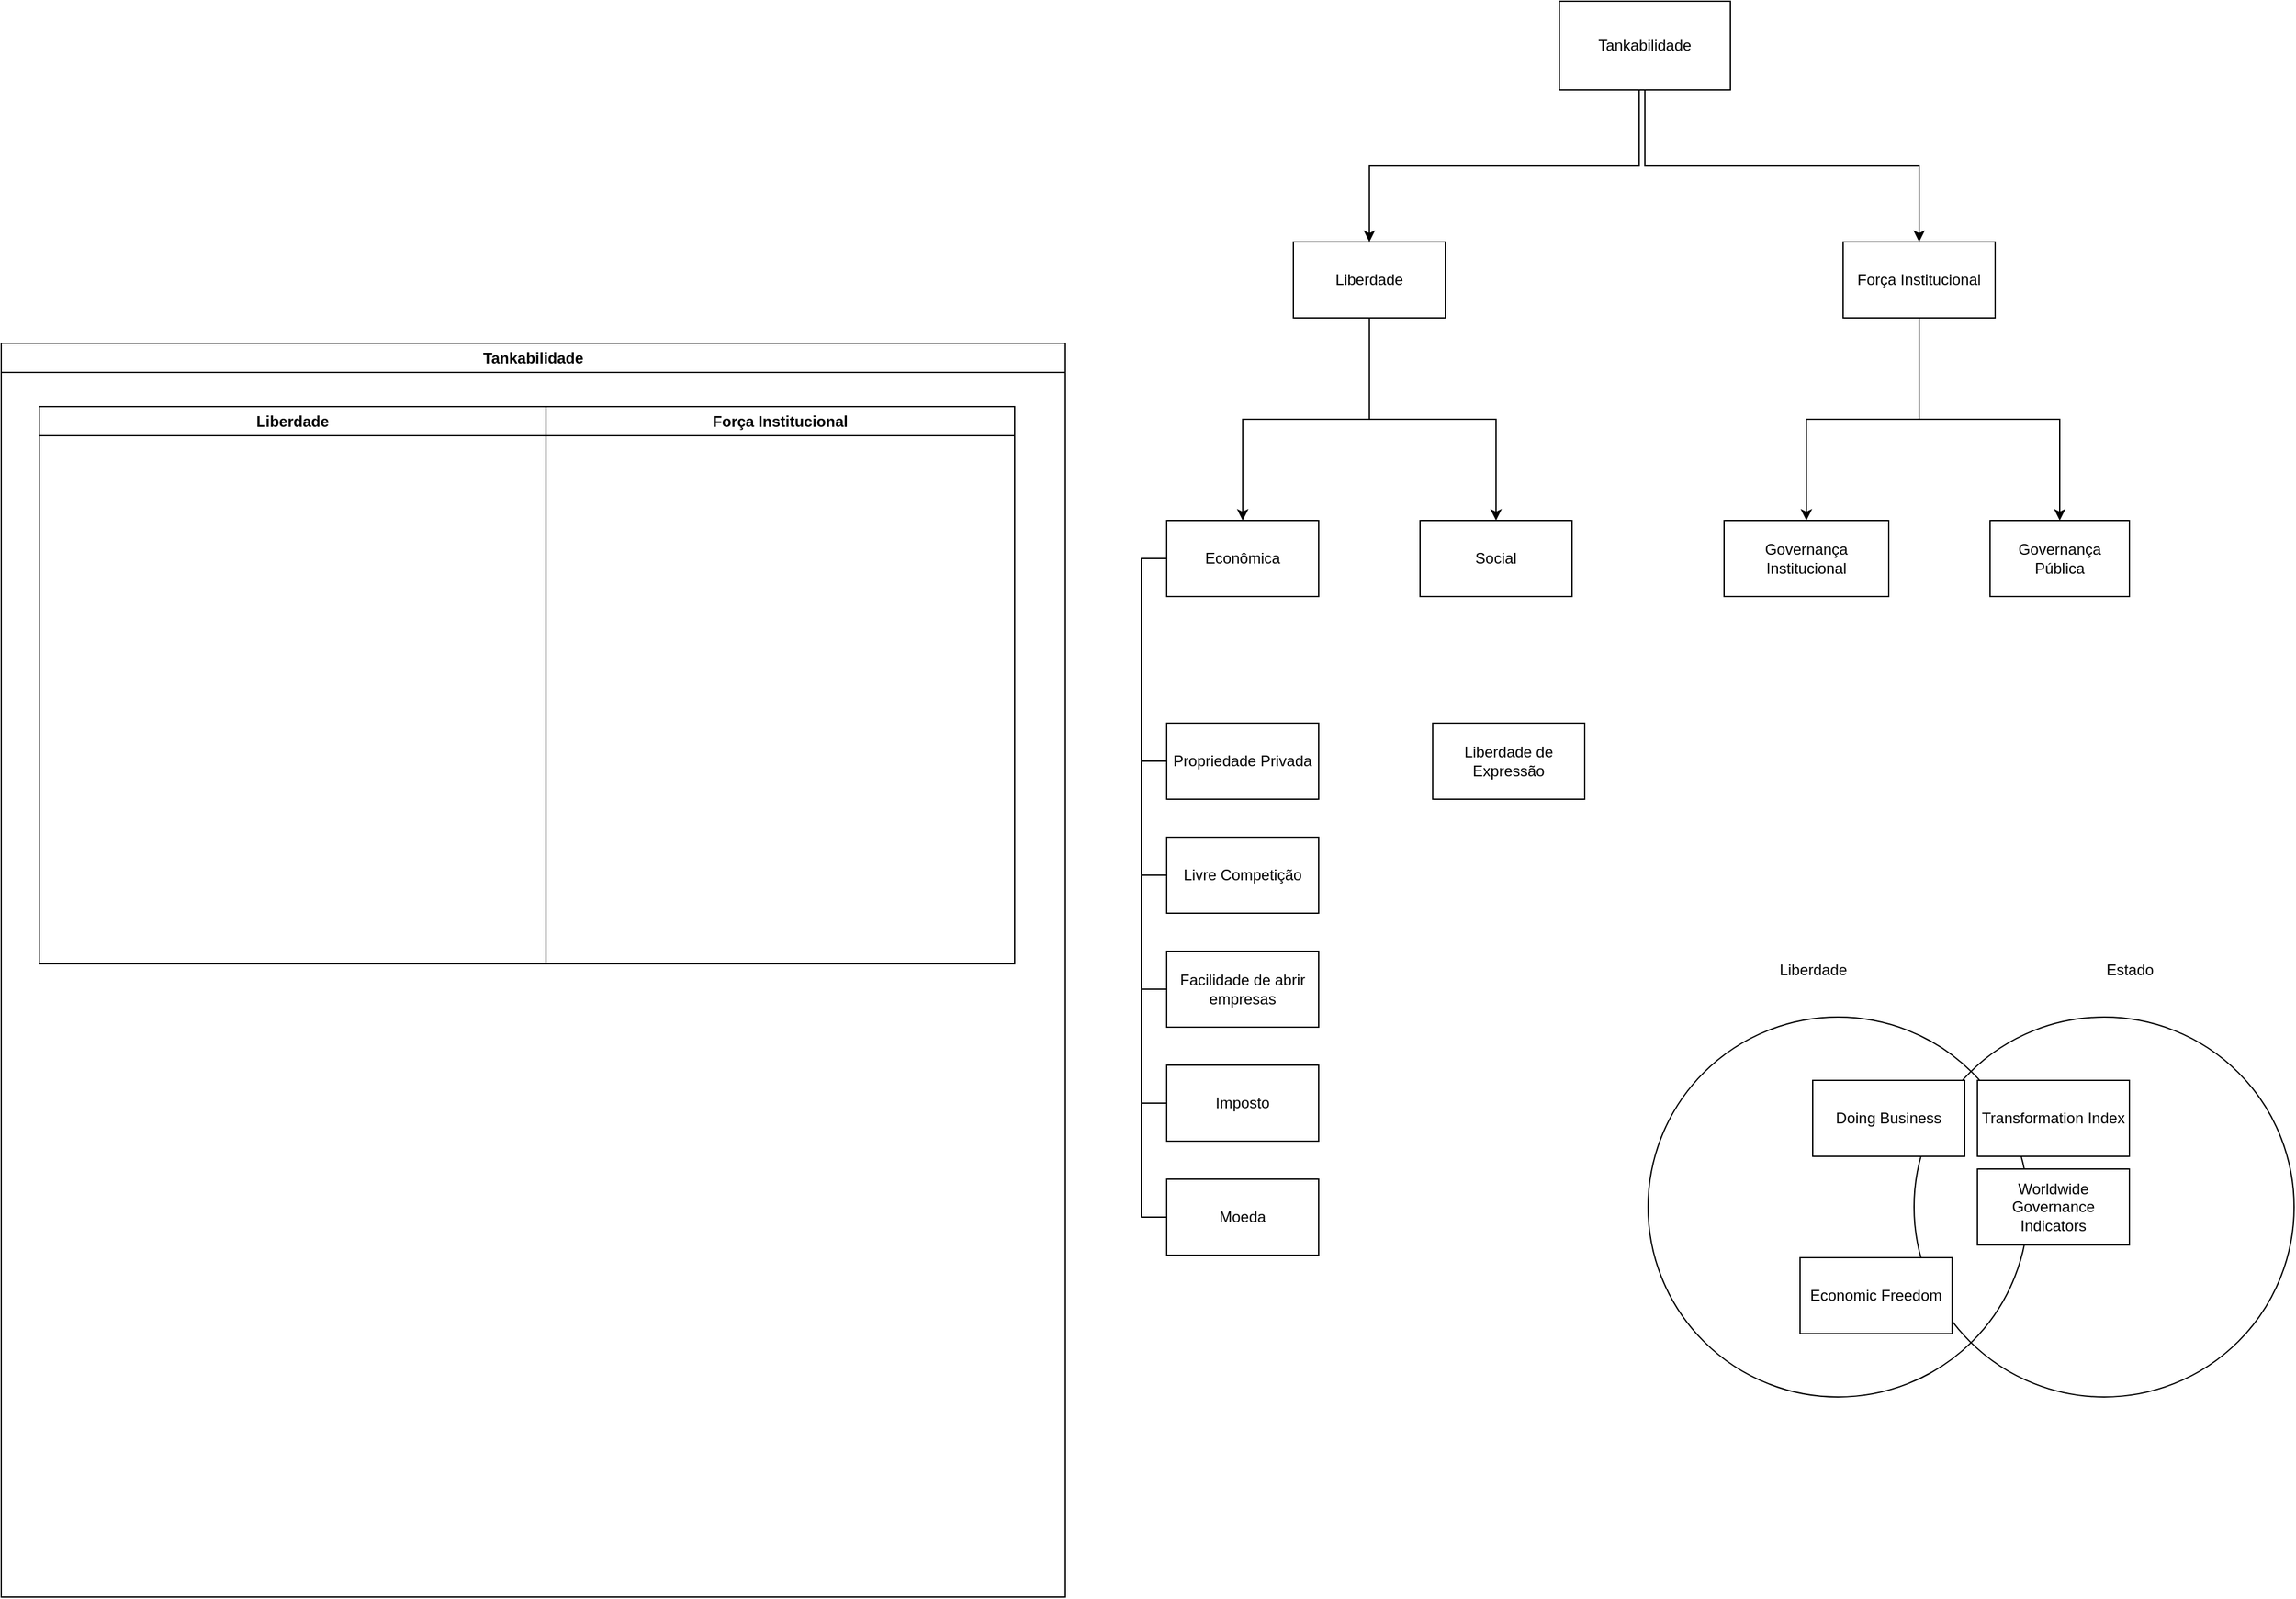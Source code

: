 <mxfile version="22.1.2" type="device">
  <diagram id="prtHgNgQTEPvFCAcTncT" name="Page-1">
    <mxGraphModel dx="2446" dy="1236" grid="1" gridSize="10" guides="1" tooltips="1" connect="1" arrows="1" fold="1" page="1" pageScale="1" pageWidth="827" pageHeight="1169" math="0" shadow="0">
      <root>
        <mxCell id="0" />
        <mxCell id="1" parent="0" />
        <mxCell id="kbkodb3y1qZJ9AJrcY5f-4" style="edgeStyle=orthogonalEdgeStyle;rounded=0;orthogonalLoop=1;jettySize=auto;html=1;" parent="1" source="kbkodb3y1qZJ9AJrcY5f-2" target="kbkodb3y1qZJ9AJrcY5f-3" edge="1">
          <mxGeometry relative="1" as="geometry">
            <Array as="points">
              <mxPoint x="133" y="660" />
              <mxPoint x="-80" y="660" />
            </Array>
          </mxGeometry>
        </mxCell>
        <mxCell id="kbkodb3y1qZJ9AJrcY5f-6" style="edgeStyle=orthogonalEdgeStyle;rounded=0;orthogonalLoop=1;jettySize=auto;html=1;exitX=0.5;exitY=1;exitDx=0;exitDy=0;" parent="1" source="kbkodb3y1qZJ9AJrcY5f-2" target="kbkodb3y1qZJ9AJrcY5f-5" edge="1">
          <mxGeometry relative="1" as="geometry" />
        </mxCell>
        <mxCell id="kbkodb3y1qZJ9AJrcY5f-2" value="Tankabilidade" style="rounded=0;whiteSpace=wrap;html=1;" parent="1" vertex="1">
          <mxGeometry x="70" y="530" width="135" height="70" as="geometry" />
        </mxCell>
        <mxCell id="kbkodb3y1qZJ9AJrcY5f-9" style="edgeStyle=orthogonalEdgeStyle;rounded=0;orthogonalLoop=1;jettySize=auto;html=1;" parent="1" source="kbkodb3y1qZJ9AJrcY5f-3" target="kbkodb3y1qZJ9AJrcY5f-7" edge="1">
          <mxGeometry relative="1" as="geometry">
            <mxPoint x="-120" y="920" as="targetPoint" />
          </mxGeometry>
        </mxCell>
        <mxCell id="kbkodb3y1qZJ9AJrcY5f-10" style="edgeStyle=orthogonalEdgeStyle;rounded=0;orthogonalLoop=1;jettySize=auto;html=1;" parent="1" source="kbkodb3y1qZJ9AJrcY5f-3" target="kbkodb3y1qZJ9AJrcY5f-8" edge="1">
          <mxGeometry relative="1" as="geometry" />
        </mxCell>
        <mxCell id="kbkodb3y1qZJ9AJrcY5f-3" value="Liberdade" style="rounded=0;whiteSpace=wrap;html=1;" parent="1" vertex="1">
          <mxGeometry x="-140" y="720" width="120" height="60" as="geometry" />
        </mxCell>
        <mxCell id="kbkodb3y1qZJ9AJrcY5f-14" style="edgeStyle=orthogonalEdgeStyle;rounded=0;orthogonalLoop=1;jettySize=auto;html=1;" parent="1" source="kbkodb3y1qZJ9AJrcY5f-5" target="kbkodb3y1qZJ9AJrcY5f-11" edge="1">
          <mxGeometry relative="1" as="geometry" />
        </mxCell>
        <mxCell id="kbkodb3y1qZJ9AJrcY5f-15" style="edgeStyle=orthogonalEdgeStyle;rounded=0;orthogonalLoop=1;jettySize=auto;html=1;" parent="1" source="kbkodb3y1qZJ9AJrcY5f-5" target="kbkodb3y1qZJ9AJrcY5f-12" edge="1">
          <mxGeometry relative="1" as="geometry" />
        </mxCell>
        <mxCell id="kbkodb3y1qZJ9AJrcY5f-5" value="Força Institucional" style="rounded=0;whiteSpace=wrap;html=1;" parent="1" vertex="1">
          <mxGeometry x="294" y="720" width="120" height="60" as="geometry" />
        </mxCell>
        <mxCell id="kbkodb3y1qZJ9AJrcY5f-33" style="edgeStyle=orthogonalEdgeStyle;rounded=0;orthogonalLoop=1;jettySize=auto;html=1;exitX=0;exitY=0.5;exitDx=0;exitDy=0;entryX=0;entryY=0.5;entryDx=0;entryDy=0;endArrow=none;endFill=0;" parent="1" source="kbkodb3y1qZJ9AJrcY5f-7" target="kbkodb3y1qZJ9AJrcY5f-28" edge="1">
          <mxGeometry relative="1" as="geometry" />
        </mxCell>
        <mxCell id="kbkodb3y1qZJ9AJrcY5f-34" style="edgeStyle=orthogonalEdgeStyle;rounded=0;orthogonalLoop=1;jettySize=auto;html=1;exitX=0;exitY=0.5;exitDx=0;exitDy=0;entryX=0;entryY=0.5;entryDx=0;entryDy=0;endArrow=none;endFill=0;" parent="1" source="kbkodb3y1qZJ9AJrcY5f-7" target="kbkodb3y1qZJ9AJrcY5f-29" edge="1">
          <mxGeometry relative="1" as="geometry" />
        </mxCell>
        <mxCell id="kbkodb3y1qZJ9AJrcY5f-35" style="edgeStyle=orthogonalEdgeStyle;rounded=0;orthogonalLoop=1;jettySize=auto;html=1;exitX=0;exitY=0.5;exitDx=0;exitDy=0;entryX=0;entryY=0.5;entryDx=0;entryDy=0;endArrow=none;endFill=0;" parent="1" source="kbkodb3y1qZJ9AJrcY5f-7" target="kbkodb3y1qZJ9AJrcY5f-30" edge="1">
          <mxGeometry relative="1" as="geometry" />
        </mxCell>
        <mxCell id="kbkodb3y1qZJ9AJrcY5f-36" style="edgeStyle=orthogonalEdgeStyle;rounded=0;orthogonalLoop=1;jettySize=auto;html=1;exitX=0;exitY=0.5;exitDx=0;exitDy=0;entryX=0;entryY=0.5;entryDx=0;entryDy=0;endArrow=none;endFill=0;" parent="1" source="kbkodb3y1qZJ9AJrcY5f-7" target="kbkodb3y1qZJ9AJrcY5f-31" edge="1">
          <mxGeometry relative="1" as="geometry" />
        </mxCell>
        <mxCell id="kbkodb3y1qZJ9AJrcY5f-40" style="edgeStyle=orthogonalEdgeStyle;rounded=0;orthogonalLoop=1;jettySize=auto;html=1;exitX=0;exitY=0.5;exitDx=0;exitDy=0;entryX=0;entryY=0.5;entryDx=0;entryDy=0;endArrow=none;endFill=0;" parent="1" source="kbkodb3y1qZJ9AJrcY5f-7" target="kbkodb3y1qZJ9AJrcY5f-39" edge="1">
          <mxGeometry relative="1" as="geometry" />
        </mxCell>
        <mxCell id="kbkodb3y1qZJ9AJrcY5f-7" value="Econômica" style="rounded=0;whiteSpace=wrap;html=1;" parent="1" vertex="1">
          <mxGeometry x="-240" y="940" width="120" height="60" as="geometry" />
        </mxCell>
        <mxCell id="kbkodb3y1qZJ9AJrcY5f-8" value="Social" style="rounded=0;whiteSpace=wrap;html=1;" parent="1" vertex="1">
          <mxGeometry x="-40" y="940" width="120" height="60" as="geometry" />
        </mxCell>
        <mxCell id="kbkodb3y1qZJ9AJrcY5f-11" value="Governança Institucional" style="rounded=0;whiteSpace=wrap;html=1;" parent="1" vertex="1">
          <mxGeometry x="200" y="940" width="130" height="60" as="geometry" />
        </mxCell>
        <mxCell id="kbkodb3y1qZJ9AJrcY5f-12" value="Governança Pública" style="rounded=0;whiteSpace=wrap;html=1;" parent="1" vertex="1">
          <mxGeometry x="410" y="940" width="110" height="60" as="geometry" />
        </mxCell>
        <mxCell id="kbkodb3y1qZJ9AJrcY5f-26" value="" style="group" parent="1" vertex="1" connectable="0">
          <mxGeometry x="140" y="1280" width="510" height="352" as="geometry" />
        </mxCell>
        <mxCell id="kbkodb3y1qZJ9AJrcY5f-25" value="" style="group;movable=1;resizable=1;rotatable=1;deletable=1;editable=1;locked=0;connectable=1;" parent="kbkodb3y1qZJ9AJrcY5f-26" vertex="1" connectable="0">
          <mxGeometry y="52" width="510" height="300" as="geometry" />
        </mxCell>
        <mxCell id="kbkodb3y1qZJ9AJrcY5f-20" value="" style="ellipse;whiteSpace=wrap;html=1;aspect=fixed;fillColor=none;movable=1;resizable=1;rotatable=1;deletable=1;editable=1;locked=0;connectable=1;" parent="kbkodb3y1qZJ9AJrcY5f-25" vertex="1">
          <mxGeometry width="300" height="300" as="geometry" />
        </mxCell>
        <mxCell id="kbkodb3y1qZJ9AJrcY5f-21" value="" style="ellipse;whiteSpace=wrap;html=1;aspect=fixed;fillColor=none;movable=1;resizable=1;rotatable=1;deletable=1;editable=1;locked=0;connectable=1;" parent="kbkodb3y1qZJ9AJrcY5f-25" vertex="1">
          <mxGeometry x="210" width="300" height="300" as="geometry" />
        </mxCell>
        <mxCell id="kbkodb3y1qZJ9AJrcY5f-16" value="Transformation Index" style="rounded=0;whiteSpace=wrap;html=1;movable=1;resizable=1;rotatable=1;deletable=1;editable=1;locked=0;connectable=1;" parent="kbkodb3y1qZJ9AJrcY5f-26" vertex="1">
          <mxGeometry x="260" y="102" width="120" height="60" as="geometry" />
        </mxCell>
        <mxCell id="kbkodb3y1qZJ9AJrcY5f-17" value="Doing Business" style="rounded=0;whiteSpace=wrap;html=1;movable=1;resizable=1;rotatable=1;deletable=1;editable=1;locked=0;connectable=1;" parent="kbkodb3y1qZJ9AJrcY5f-26" vertex="1">
          <mxGeometry x="130" y="102" width="120" height="60" as="geometry" />
        </mxCell>
        <mxCell id="kbkodb3y1qZJ9AJrcY5f-18" value="Worldwide Governance Indicators" style="rounded=0;whiteSpace=wrap;html=1;movable=1;resizable=1;rotatable=1;deletable=1;editable=1;locked=0;connectable=1;" parent="kbkodb3y1qZJ9AJrcY5f-26" vertex="1">
          <mxGeometry x="260" y="172" width="120" height="60" as="geometry" />
        </mxCell>
        <mxCell id="kbkodb3y1qZJ9AJrcY5f-19" value="Economic Freedom" style="rounded=0;whiteSpace=wrap;html=1;movable=1;resizable=1;rotatable=1;deletable=1;editable=1;locked=0;connectable=1;" parent="kbkodb3y1qZJ9AJrcY5f-26" vertex="1">
          <mxGeometry x="120" y="242" width="120" height="60" as="geometry" />
        </mxCell>
        <mxCell id="kbkodb3y1qZJ9AJrcY5f-22" value="Liberdade" style="text;html=1;align=center;verticalAlign=middle;resizable=1;points=[];autosize=1;strokeColor=none;fillColor=none;movable=1;rotatable=1;deletable=1;editable=1;locked=0;connectable=1;" parent="kbkodb3y1qZJ9AJrcY5f-26" vertex="1">
          <mxGeometry x="90" width="80" height="30" as="geometry" />
        </mxCell>
        <mxCell id="kbkodb3y1qZJ9AJrcY5f-24" value="Estado" style="text;html=1;align=center;verticalAlign=middle;resizable=1;points=[];autosize=1;strokeColor=none;fillColor=none;movable=1;rotatable=1;deletable=1;editable=1;locked=0;connectable=1;" parent="kbkodb3y1qZJ9AJrcY5f-26" vertex="1">
          <mxGeometry x="350" width="60" height="30" as="geometry" />
        </mxCell>
        <mxCell id="kbkodb3y1qZJ9AJrcY5f-28" value="Propriedade Privada" style="rounded=0;whiteSpace=wrap;html=1;" parent="1" vertex="1">
          <mxGeometry x="-240" y="1100" width="120" height="60" as="geometry" />
        </mxCell>
        <mxCell id="kbkodb3y1qZJ9AJrcY5f-29" value="Livre Competição" style="rounded=0;whiteSpace=wrap;html=1;" parent="1" vertex="1">
          <mxGeometry x="-240" y="1190" width="120" height="60" as="geometry" />
        </mxCell>
        <mxCell id="kbkodb3y1qZJ9AJrcY5f-30" value="Facilidade de abrir empresas" style="rounded=0;whiteSpace=wrap;html=1;" parent="1" vertex="1">
          <mxGeometry x="-240" y="1280" width="120" height="60" as="geometry" />
        </mxCell>
        <mxCell id="kbkodb3y1qZJ9AJrcY5f-31" value="Imposto" style="rounded=0;whiteSpace=wrap;html=1;" parent="1" vertex="1">
          <mxGeometry x="-240" y="1370" width="120" height="60" as="geometry" />
        </mxCell>
        <mxCell id="kbkodb3y1qZJ9AJrcY5f-37" value="Liberdade de Expressão" style="rounded=0;whiteSpace=wrap;html=1;" parent="1" vertex="1">
          <mxGeometry x="-30" y="1100" width="120" height="60" as="geometry" />
        </mxCell>
        <mxCell id="kbkodb3y1qZJ9AJrcY5f-39" value="Moeda" style="rounded=0;whiteSpace=wrap;html=1;" parent="1" vertex="1">
          <mxGeometry x="-240" y="1460" width="120" height="60" as="geometry" />
        </mxCell>
        <mxCell id="GcKYuXEygWDxzSCtUqA4-1" value="Tankabilidade" style="swimlane;whiteSpace=wrap;html=1;" vertex="1" parent="1">
          <mxGeometry x="-1160" y="800" width="840" height="990" as="geometry" />
        </mxCell>
        <mxCell id="GcKYuXEygWDxzSCtUqA4-2" value="Liberdade" style="swimlane;whiteSpace=wrap;html=1;fillStyle=solid;fillColor=#FFFFFF;" vertex="1" parent="GcKYuXEygWDxzSCtUqA4-1">
          <mxGeometry x="30" y="50" width="400" height="440" as="geometry" />
        </mxCell>
        <mxCell id="GcKYuXEygWDxzSCtUqA4-3" value="Força Institucional" style="swimlane;whiteSpace=wrap;html=1;fillStyle=solid;fillColor=#FFFFFF;" vertex="1" parent="GcKYuXEygWDxzSCtUqA4-1">
          <mxGeometry x="430" y="50" width="370" height="440" as="geometry" />
        </mxCell>
      </root>
    </mxGraphModel>
  </diagram>
</mxfile>
